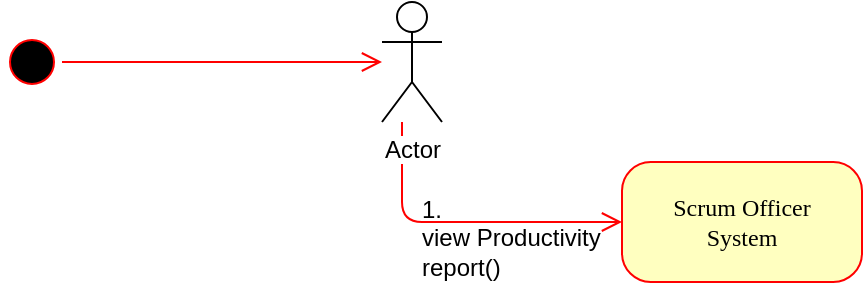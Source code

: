 <mxfile version="10.6.8" type="github"><diagram id="CUVex1OvslErrvfCIn_F" name="Page-1"><mxGraphModel dx="840" dy="471" grid="1" gridSize="10" guides="1" tooltips="1" connect="1" arrows="1" fold="1" page="1" pageScale="1" pageWidth="850" pageHeight="1100" math="0" shadow="0"><root><mxCell id="0"/><mxCell id="1" parent="0"/><mxCell id="uGlZ-lnrUnqvcOAcFV_H-19" value="" style="ellipse;html=1;shape=startState;fillColor=#000000;strokeColor=#ff0000;rounded=1;shadow=0;comic=0;labelBackgroundColor=none;fontFamily=Verdana;fontSize=12;fontColor=#000000;align=center;direction=south;" vertex="1" parent="1"><mxGeometry x="140" y="145" width="30" height="30" as="geometry"/></mxCell><mxCell id="uGlZ-lnrUnqvcOAcFV_H-20" value="Scrum Officer&lt;br&gt;System&lt;br&gt;" style="rounded=1;whiteSpace=wrap;html=1;arcSize=24;fillColor=#ffffc0;strokeColor=#ff0000;shadow=0;comic=0;labelBackgroundColor=none;fontFamily=Verdana;fontSize=12;fontColor=#000000;align=center;" vertex="1" parent="1"><mxGeometry x="450" y="210" width="120" height="60" as="geometry"/></mxCell><mxCell id="uGlZ-lnrUnqvcOAcFV_H-21" style="edgeStyle=orthogonalEdgeStyle;html=1;labelBackgroundColor=none;endArrow=open;endSize=8;strokeColor=#ff0000;fontFamily=Verdana;fontSize=12;align=left;" edge="1" parent="1" source="uGlZ-lnrUnqvcOAcFV_H-19"><mxGeometry relative="1" as="geometry"><mxPoint x="330" y="160" as="targetPoint"/></mxGeometry></mxCell><mxCell id="uGlZ-lnrUnqvcOAcFV_H-22" style="edgeStyle=orthogonalEdgeStyle;html=1;labelBackgroundColor=none;endArrow=open;endSize=8;strokeColor=#ff0000;fontFamily=Verdana;fontSize=12;align=left;entryX=0;entryY=0.5;" edge="1" parent="1" target="uGlZ-lnrUnqvcOAcFV_H-20"><mxGeometry relative="1" as="geometry"><Array as="points"><mxPoint x="340" y="240"/></Array><mxPoint x="340" y="190" as="sourcePoint"/></mxGeometry></mxCell><mxCell id="uGlZ-lnrUnqvcOAcFV_H-23" value="1. &lt;br&gt;&lt;div&gt;view Productivity&lt;br&gt;&lt;/div&gt;&lt;div&gt;report()&lt;br&gt;&lt;/div&gt;" style="text;html=1;resizable=0;points=[];autosize=1;align=left;verticalAlign=top;spacingTop=-4;" vertex="1" parent="1"><mxGeometry x="348" y="224" width="120" height="40" as="geometry"/></mxCell><mxCell id="uGlZ-lnrUnqvcOAcFV_H-24" value="Actor" style="shape=umlActor;verticalLabelPosition=bottom;labelBackgroundColor=#ffffff;verticalAlign=top;html=1;outlineConnect=0;" vertex="1" parent="1"><mxGeometry x="330" y="130" width="30" height="60" as="geometry"/></mxCell></root></mxGraphModel></diagram></mxfile>